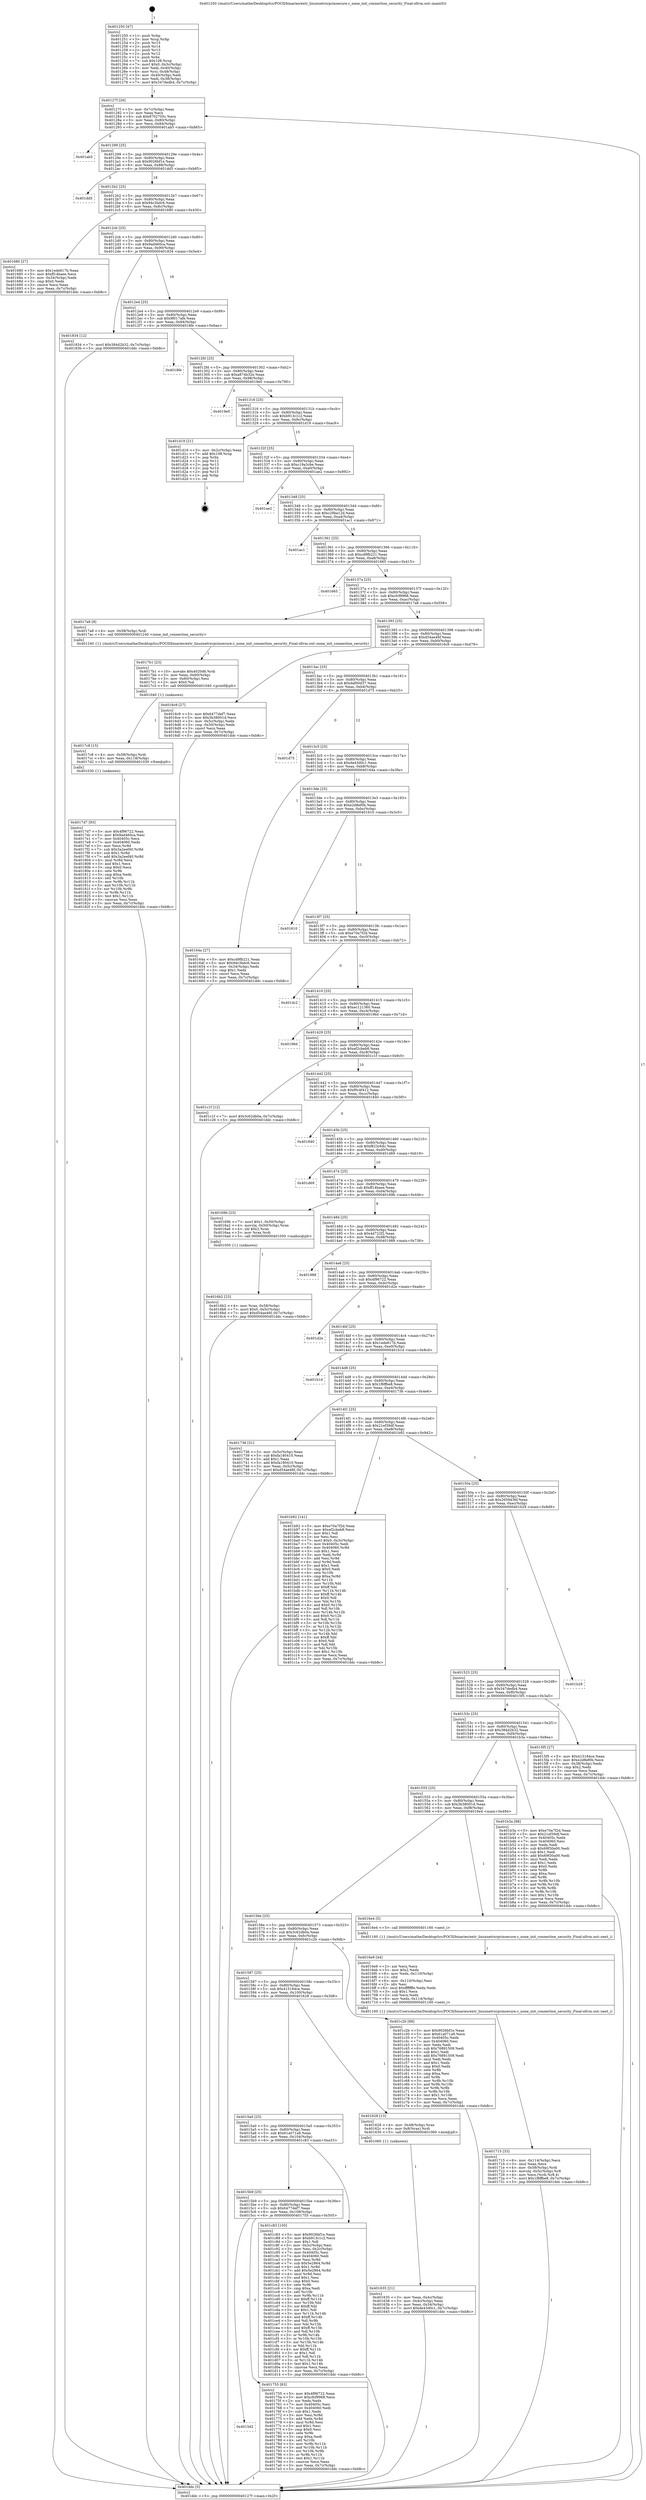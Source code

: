 digraph "0x401250" {
  label = "0x401250 (/mnt/c/Users/mathe/Desktop/tcc/POCII/binaries/extr_linuxnetrxrpcinsecure.c_none_init_connection_security_Final-ollvm.out::main(0))"
  labelloc = "t"
  node[shape=record]

  Entry [label="",width=0.3,height=0.3,shape=circle,fillcolor=black,style=filled]
  "0x40127f" [label="{
     0x40127f [26]\l
     | [instrs]\l
     &nbsp;&nbsp;0x40127f \<+3\>: mov -0x7c(%rbp),%eax\l
     &nbsp;&nbsp;0x401282 \<+2\>: mov %eax,%ecx\l
     &nbsp;&nbsp;0x401284 \<+6\>: sub $0x8702705c,%ecx\l
     &nbsp;&nbsp;0x40128a \<+3\>: mov %eax,-0x80(%rbp)\l
     &nbsp;&nbsp;0x40128d \<+6\>: mov %ecx,-0x84(%rbp)\l
     &nbsp;&nbsp;0x401293 \<+6\>: je 0000000000401ab5 \<main+0x865\>\l
  }"]
  "0x401ab5" [label="{
     0x401ab5\l
  }", style=dashed]
  "0x401299" [label="{
     0x401299 [25]\l
     | [instrs]\l
     &nbsp;&nbsp;0x401299 \<+5\>: jmp 000000000040129e \<main+0x4e\>\l
     &nbsp;&nbsp;0x40129e \<+3\>: mov -0x80(%rbp),%eax\l
     &nbsp;&nbsp;0x4012a1 \<+5\>: sub $0x9026bf1e,%eax\l
     &nbsp;&nbsp;0x4012a6 \<+6\>: mov %eax,-0x88(%rbp)\l
     &nbsp;&nbsp;0x4012ac \<+6\>: je 0000000000401dd5 \<main+0xb85\>\l
  }"]
  Exit [label="",width=0.3,height=0.3,shape=circle,fillcolor=black,style=filled,peripheries=2]
  "0x401dd5" [label="{
     0x401dd5\l
  }", style=dashed]
  "0x4012b2" [label="{
     0x4012b2 [25]\l
     | [instrs]\l
     &nbsp;&nbsp;0x4012b2 \<+5\>: jmp 00000000004012b7 \<main+0x67\>\l
     &nbsp;&nbsp;0x4012b7 \<+3\>: mov -0x80(%rbp),%eax\l
     &nbsp;&nbsp;0x4012ba \<+5\>: sub $0x94c3bdc6,%eax\l
     &nbsp;&nbsp;0x4012bf \<+6\>: mov %eax,-0x8c(%rbp)\l
     &nbsp;&nbsp;0x4012c5 \<+6\>: je 0000000000401680 \<main+0x430\>\l
  }"]
  "0x4017d7" [label="{
     0x4017d7 [93]\l
     | [instrs]\l
     &nbsp;&nbsp;0x4017d7 \<+5\>: mov $0x4f96722,%eax\l
     &nbsp;&nbsp;0x4017dc \<+5\>: mov $0x9ad460ca,%esi\l
     &nbsp;&nbsp;0x4017e1 \<+7\>: mov 0x40405c,%ecx\l
     &nbsp;&nbsp;0x4017e8 \<+7\>: mov 0x404060,%edx\l
     &nbsp;&nbsp;0x4017ef \<+3\>: mov %ecx,%r8d\l
     &nbsp;&nbsp;0x4017f2 \<+7\>: sub $0x3a2eef40,%r8d\l
     &nbsp;&nbsp;0x4017f9 \<+4\>: sub $0x1,%r8d\l
     &nbsp;&nbsp;0x4017fd \<+7\>: add $0x3a2eef40,%r8d\l
     &nbsp;&nbsp;0x401804 \<+4\>: imul %r8d,%ecx\l
     &nbsp;&nbsp;0x401808 \<+3\>: and $0x1,%ecx\l
     &nbsp;&nbsp;0x40180b \<+3\>: cmp $0x0,%ecx\l
     &nbsp;&nbsp;0x40180e \<+4\>: sete %r9b\l
     &nbsp;&nbsp;0x401812 \<+3\>: cmp $0xa,%edx\l
     &nbsp;&nbsp;0x401815 \<+4\>: setl %r10b\l
     &nbsp;&nbsp;0x401819 \<+3\>: mov %r9b,%r11b\l
     &nbsp;&nbsp;0x40181c \<+3\>: and %r10b,%r11b\l
     &nbsp;&nbsp;0x40181f \<+3\>: xor %r10b,%r9b\l
     &nbsp;&nbsp;0x401822 \<+3\>: or %r9b,%r11b\l
     &nbsp;&nbsp;0x401825 \<+4\>: test $0x1,%r11b\l
     &nbsp;&nbsp;0x401829 \<+3\>: cmovne %esi,%eax\l
     &nbsp;&nbsp;0x40182c \<+3\>: mov %eax,-0x7c(%rbp)\l
     &nbsp;&nbsp;0x40182f \<+5\>: jmp 0000000000401ddc \<main+0xb8c\>\l
  }"]
  "0x401680" [label="{
     0x401680 [27]\l
     | [instrs]\l
     &nbsp;&nbsp;0x401680 \<+5\>: mov $0x1ede817b,%eax\l
     &nbsp;&nbsp;0x401685 \<+5\>: mov $0xff14baee,%ecx\l
     &nbsp;&nbsp;0x40168a \<+3\>: mov -0x34(%rbp),%edx\l
     &nbsp;&nbsp;0x40168d \<+3\>: cmp $0x0,%edx\l
     &nbsp;&nbsp;0x401690 \<+3\>: cmove %ecx,%eax\l
     &nbsp;&nbsp;0x401693 \<+3\>: mov %eax,-0x7c(%rbp)\l
     &nbsp;&nbsp;0x401696 \<+5\>: jmp 0000000000401ddc \<main+0xb8c\>\l
  }"]
  "0x4012cb" [label="{
     0x4012cb [25]\l
     | [instrs]\l
     &nbsp;&nbsp;0x4012cb \<+5\>: jmp 00000000004012d0 \<main+0x80\>\l
     &nbsp;&nbsp;0x4012d0 \<+3\>: mov -0x80(%rbp),%eax\l
     &nbsp;&nbsp;0x4012d3 \<+5\>: sub $0x9ad460ca,%eax\l
     &nbsp;&nbsp;0x4012d8 \<+6\>: mov %eax,-0x90(%rbp)\l
     &nbsp;&nbsp;0x4012de \<+6\>: je 0000000000401834 \<main+0x5e4\>\l
  }"]
  "0x4017c8" [label="{
     0x4017c8 [15]\l
     | [instrs]\l
     &nbsp;&nbsp;0x4017c8 \<+4\>: mov -0x58(%rbp),%rdi\l
     &nbsp;&nbsp;0x4017cc \<+6\>: mov %eax,-0x118(%rbp)\l
     &nbsp;&nbsp;0x4017d2 \<+5\>: call 0000000000401030 \<free@plt\>\l
     | [calls]\l
     &nbsp;&nbsp;0x401030 \{1\} (unknown)\l
  }"]
  "0x401834" [label="{
     0x401834 [12]\l
     | [instrs]\l
     &nbsp;&nbsp;0x401834 \<+7\>: movl $0x384d2b32,-0x7c(%rbp)\l
     &nbsp;&nbsp;0x40183b \<+5\>: jmp 0000000000401ddc \<main+0xb8c\>\l
  }"]
  "0x4012e4" [label="{
     0x4012e4 [25]\l
     | [instrs]\l
     &nbsp;&nbsp;0x4012e4 \<+5\>: jmp 00000000004012e9 \<main+0x99\>\l
     &nbsp;&nbsp;0x4012e9 \<+3\>: mov -0x80(%rbp),%eax\l
     &nbsp;&nbsp;0x4012ec \<+5\>: sub $0x9f017afe,%eax\l
     &nbsp;&nbsp;0x4012f1 \<+6\>: mov %eax,-0x94(%rbp)\l
     &nbsp;&nbsp;0x4012f7 \<+6\>: je 00000000004018fe \<main+0x6ae\>\l
  }"]
  "0x4017b1" [label="{
     0x4017b1 [23]\l
     | [instrs]\l
     &nbsp;&nbsp;0x4017b1 \<+10\>: movabs $0x4020d6,%rdi\l
     &nbsp;&nbsp;0x4017bb \<+3\>: mov %eax,-0x60(%rbp)\l
     &nbsp;&nbsp;0x4017be \<+3\>: mov -0x60(%rbp),%esi\l
     &nbsp;&nbsp;0x4017c1 \<+2\>: mov $0x0,%al\l
     &nbsp;&nbsp;0x4017c3 \<+5\>: call 0000000000401040 \<printf@plt\>\l
     | [calls]\l
     &nbsp;&nbsp;0x401040 \{1\} (unknown)\l
  }"]
  "0x4018fe" [label="{
     0x4018fe\l
  }", style=dashed]
  "0x4012fd" [label="{
     0x4012fd [25]\l
     | [instrs]\l
     &nbsp;&nbsp;0x4012fd \<+5\>: jmp 0000000000401302 \<main+0xb2\>\l
     &nbsp;&nbsp;0x401302 \<+3\>: mov -0x80(%rbp),%eax\l
     &nbsp;&nbsp;0x401305 \<+5\>: sub $0xa874b32e,%eax\l
     &nbsp;&nbsp;0x40130a \<+6\>: mov %eax,-0x98(%rbp)\l
     &nbsp;&nbsp;0x401310 \<+6\>: je 00000000004019e0 \<main+0x790\>\l
  }"]
  "0x4015d2" [label="{
     0x4015d2\l
  }", style=dashed]
  "0x4019e0" [label="{
     0x4019e0\l
  }", style=dashed]
  "0x401316" [label="{
     0x401316 [25]\l
     | [instrs]\l
     &nbsp;&nbsp;0x401316 \<+5\>: jmp 000000000040131b \<main+0xcb\>\l
     &nbsp;&nbsp;0x40131b \<+3\>: mov -0x80(%rbp),%eax\l
     &nbsp;&nbsp;0x40131e \<+5\>: sub $0xb913c1c2,%eax\l
     &nbsp;&nbsp;0x401323 \<+6\>: mov %eax,-0x9c(%rbp)\l
     &nbsp;&nbsp;0x401329 \<+6\>: je 0000000000401d19 \<main+0xac9\>\l
  }"]
  "0x401755" [label="{
     0x401755 [83]\l
     | [instrs]\l
     &nbsp;&nbsp;0x401755 \<+5\>: mov $0x4f96722,%eax\l
     &nbsp;&nbsp;0x40175a \<+5\>: mov $0xcfcf9968,%ecx\l
     &nbsp;&nbsp;0x40175f \<+2\>: xor %edx,%edx\l
     &nbsp;&nbsp;0x401761 \<+7\>: mov 0x40405c,%esi\l
     &nbsp;&nbsp;0x401768 \<+7\>: mov 0x404060,%edi\l
     &nbsp;&nbsp;0x40176f \<+3\>: sub $0x1,%edx\l
     &nbsp;&nbsp;0x401772 \<+3\>: mov %esi,%r8d\l
     &nbsp;&nbsp;0x401775 \<+3\>: add %edx,%r8d\l
     &nbsp;&nbsp;0x401778 \<+4\>: imul %r8d,%esi\l
     &nbsp;&nbsp;0x40177c \<+3\>: and $0x1,%esi\l
     &nbsp;&nbsp;0x40177f \<+3\>: cmp $0x0,%esi\l
     &nbsp;&nbsp;0x401782 \<+4\>: sete %r9b\l
     &nbsp;&nbsp;0x401786 \<+3\>: cmp $0xa,%edi\l
     &nbsp;&nbsp;0x401789 \<+4\>: setl %r10b\l
     &nbsp;&nbsp;0x40178d \<+3\>: mov %r9b,%r11b\l
     &nbsp;&nbsp;0x401790 \<+3\>: and %r10b,%r11b\l
     &nbsp;&nbsp;0x401793 \<+3\>: xor %r10b,%r9b\l
     &nbsp;&nbsp;0x401796 \<+3\>: or %r9b,%r11b\l
     &nbsp;&nbsp;0x401799 \<+4\>: test $0x1,%r11b\l
     &nbsp;&nbsp;0x40179d \<+3\>: cmovne %ecx,%eax\l
     &nbsp;&nbsp;0x4017a0 \<+3\>: mov %eax,-0x7c(%rbp)\l
     &nbsp;&nbsp;0x4017a3 \<+5\>: jmp 0000000000401ddc \<main+0xb8c\>\l
  }"]
  "0x401d19" [label="{
     0x401d19 [21]\l
     | [instrs]\l
     &nbsp;&nbsp;0x401d19 \<+3\>: mov -0x2c(%rbp),%eax\l
     &nbsp;&nbsp;0x401d1c \<+7\>: add $0x108,%rsp\l
     &nbsp;&nbsp;0x401d23 \<+1\>: pop %rbx\l
     &nbsp;&nbsp;0x401d24 \<+2\>: pop %r12\l
     &nbsp;&nbsp;0x401d26 \<+2\>: pop %r13\l
     &nbsp;&nbsp;0x401d28 \<+2\>: pop %r14\l
     &nbsp;&nbsp;0x401d2a \<+2\>: pop %r15\l
     &nbsp;&nbsp;0x401d2c \<+1\>: pop %rbp\l
     &nbsp;&nbsp;0x401d2d \<+1\>: ret\l
  }"]
  "0x40132f" [label="{
     0x40132f [25]\l
     | [instrs]\l
     &nbsp;&nbsp;0x40132f \<+5\>: jmp 0000000000401334 \<main+0xe4\>\l
     &nbsp;&nbsp;0x401334 \<+3\>: mov -0x80(%rbp),%eax\l
     &nbsp;&nbsp;0x401337 \<+5\>: sub $0xc19a3cbe,%eax\l
     &nbsp;&nbsp;0x40133c \<+6\>: mov %eax,-0xa0(%rbp)\l
     &nbsp;&nbsp;0x401342 \<+6\>: je 0000000000401ae2 \<main+0x892\>\l
  }"]
  "0x4015b9" [label="{
     0x4015b9 [25]\l
     | [instrs]\l
     &nbsp;&nbsp;0x4015b9 \<+5\>: jmp 00000000004015be \<main+0x36e\>\l
     &nbsp;&nbsp;0x4015be \<+3\>: mov -0x80(%rbp),%eax\l
     &nbsp;&nbsp;0x4015c1 \<+5\>: sub $0x6477def7,%eax\l
     &nbsp;&nbsp;0x4015c6 \<+6\>: mov %eax,-0x108(%rbp)\l
     &nbsp;&nbsp;0x4015cc \<+6\>: je 0000000000401755 \<main+0x505\>\l
  }"]
  "0x401ae2" [label="{
     0x401ae2\l
  }", style=dashed]
  "0x401348" [label="{
     0x401348 [25]\l
     | [instrs]\l
     &nbsp;&nbsp;0x401348 \<+5\>: jmp 000000000040134d \<main+0xfd\>\l
     &nbsp;&nbsp;0x40134d \<+3\>: mov -0x80(%rbp),%eax\l
     &nbsp;&nbsp;0x401350 \<+5\>: sub $0xc29ba12d,%eax\l
     &nbsp;&nbsp;0x401355 \<+6\>: mov %eax,-0xa4(%rbp)\l
     &nbsp;&nbsp;0x40135b \<+6\>: je 0000000000401ac1 \<main+0x871\>\l
  }"]
  "0x401c83" [label="{
     0x401c83 [150]\l
     | [instrs]\l
     &nbsp;&nbsp;0x401c83 \<+5\>: mov $0x9026bf1e,%eax\l
     &nbsp;&nbsp;0x401c88 \<+5\>: mov $0xb913c1c2,%ecx\l
     &nbsp;&nbsp;0x401c8d \<+2\>: mov $0x1,%dl\l
     &nbsp;&nbsp;0x401c8f \<+3\>: mov -0x3c(%rbp),%esi\l
     &nbsp;&nbsp;0x401c92 \<+3\>: mov %esi,-0x2c(%rbp)\l
     &nbsp;&nbsp;0x401c95 \<+7\>: mov 0x40405c,%esi\l
     &nbsp;&nbsp;0x401c9c \<+7\>: mov 0x404060,%edi\l
     &nbsp;&nbsp;0x401ca3 \<+3\>: mov %esi,%r8d\l
     &nbsp;&nbsp;0x401ca6 \<+7\>: sub $0x5e2864,%r8d\l
     &nbsp;&nbsp;0x401cad \<+4\>: sub $0x1,%r8d\l
     &nbsp;&nbsp;0x401cb1 \<+7\>: add $0x5e2864,%r8d\l
     &nbsp;&nbsp;0x401cb8 \<+4\>: imul %r8d,%esi\l
     &nbsp;&nbsp;0x401cbc \<+3\>: and $0x1,%esi\l
     &nbsp;&nbsp;0x401cbf \<+3\>: cmp $0x0,%esi\l
     &nbsp;&nbsp;0x401cc2 \<+4\>: sete %r9b\l
     &nbsp;&nbsp;0x401cc6 \<+3\>: cmp $0xa,%edi\l
     &nbsp;&nbsp;0x401cc9 \<+4\>: setl %r10b\l
     &nbsp;&nbsp;0x401ccd \<+3\>: mov %r9b,%r11b\l
     &nbsp;&nbsp;0x401cd0 \<+4\>: xor $0xff,%r11b\l
     &nbsp;&nbsp;0x401cd4 \<+3\>: mov %r10b,%bl\l
     &nbsp;&nbsp;0x401cd7 \<+3\>: xor $0xff,%bl\l
     &nbsp;&nbsp;0x401cda \<+3\>: xor $0x1,%dl\l
     &nbsp;&nbsp;0x401cdd \<+3\>: mov %r11b,%r14b\l
     &nbsp;&nbsp;0x401ce0 \<+4\>: and $0xff,%r14b\l
     &nbsp;&nbsp;0x401ce4 \<+3\>: and %dl,%r9b\l
     &nbsp;&nbsp;0x401ce7 \<+3\>: mov %bl,%r15b\l
     &nbsp;&nbsp;0x401cea \<+4\>: and $0xff,%r15b\l
     &nbsp;&nbsp;0x401cee \<+3\>: and %dl,%r10b\l
     &nbsp;&nbsp;0x401cf1 \<+3\>: or %r9b,%r14b\l
     &nbsp;&nbsp;0x401cf4 \<+3\>: or %r10b,%r15b\l
     &nbsp;&nbsp;0x401cf7 \<+3\>: xor %r15b,%r14b\l
     &nbsp;&nbsp;0x401cfa \<+3\>: or %bl,%r11b\l
     &nbsp;&nbsp;0x401cfd \<+4\>: xor $0xff,%r11b\l
     &nbsp;&nbsp;0x401d01 \<+3\>: or $0x1,%dl\l
     &nbsp;&nbsp;0x401d04 \<+3\>: and %dl,%r11b\l
     &nbsp;&nbsp;0x401d07 \<+3\>: or %r11b,%r14b\l
     &nbsp;&nbsp;0x401d0a \<+4\>: test $0x1,%r14b\l
     &nbsp;&nbsp;0x401d0e \<+3\>: cmovne %ecx,%eax\l
     &nbsp;&nbsp;0x401d11 \<+3\>: mov %eax,-0x7c(%rbp)\l
     &nbsp;&nbsp;0x401d14 \<+5\>: jmp 0000000000401ddc \<main+0xb8c\>\l
  }"]
  "0x401ac1" [label="{
     0x401ac1\l
  }", style=dashed]
  "0x401361" [label="{
     0x401361 [25]\l
     | [instrs]\l
     &nbsp;&nbsp;0x401361 \<+5\>: jmp 0000000000401366 \<main+0x116\>\l
     &nbsp;&nbsp;0x401366 \<+3\>: mov -0x80(%rbp),%eax\l
     &nbsp;&nbsp;0x401369 \<+5\>: sub $0xcd9fb221,%eax\l
     &nbsp;&nbsp;0x40136e \<+6\>: mov %eax,-0xa8(%rbp)\l
     &nbsp;&nbsp;0x401374 \<+6\>: je 0000000000401665 \<main+0x415\>\l
  }"]
  "0x401715" [label="{
     0x401715 [33]\l
     | [instrs]\l
     &nbsp;&nbsp;0x401715 \<+6\>: mov -0x114(%rbp),%ecx\l
     &nbsp;&nbsp;0x40171b \<+3\>: imul %eax,%ecx\l
     &nbsp;&nbsp;0x40171e \<+4\>: mov -0x58(%rbp),%rdi\l
     &nbsp;&nbsp;0x401722 \<+4\>: movslq -0x5c(%rbp),%r8\l
     &nbsp;&nbsp;0x401726 \<+4\>: mov %ecx,(%rdi,%r8,4)\l
     &nbsp;&nbsp;0x40172a \<+7\>: movl $0x1f6ffbe8,-0x7c(%rbp)\l
     &nbsp;&nbsp;0x401731 \<+5\>: jmp 0000000000401ddc \<main+0xb8c\>\l
  }"]
  "0x401665" [label="{
     0x401665\l
  }", style=dashed]
  "0x40137a" [label="{
     0x40137a [25]\l
     | [instrs]\l
     &nbsp;&nbsp;0x40137a \<+5\>: jmp 000000000040137f \<main+0x12f\>\l
     &nbsp;&nbsp;0x40137f \<+3\>: mov -0x80(%rbp),%eax\l
     &nbsp;&nbsp;0x401382 \<+5\>: sub $0xcfcf9968,%eax\l
     &nbsp;&nbsp;0x401387 \<+6\>: mov %eax,-0xac(%rbp)\l
     &nbsp;&nbsp;0x40138d \<+6\>: je 00000000004017a8 \<main+0x558\>\l
  }"]
  "0x4016e9" [label="{
     0x4016e9 [44]\l
     | [instrs]\l
     &nbsp;&nbsp;0x4016e9 \<+2\>: xor %ecx,%ecx\l
     &nbsp;&nbsp;0x4016eb \<+5\>: mov $0x2,%edx\l
     &nbsp;&nbsp;0x4016f0 \<+6\>: mov %edx,-0x110(%rbp)\l
     &nbsp;&nbsp;0x4016f6 \<+1\>: cltd\l
     &nbsp;&nbsp;0x4016f7 \<+6\>: mov -0x110(%rbp),%esi\l
     &nbsp;&nbsp;0x4016fd \<+2\>: idiv %esi\l
     &nbsp;&nbsp;0x4016ff \<+6\>: imul $0xfffffffe,%edx,%edx\l
     &nbsp;&nbsp;0x401705 \<+3\>: sub $0x1,%ecx\l
     &nbsp;&nbsp;0x401708 \<+2\>: sub %ecx,%edx\l
     &nbsp;&nbsp;0x40170a \<+6\>: mov %edx,-0x114(%rbp)\l
     &nbsp;&nbsp;0x401710 \<+5\>: call 0000000000401160 \<next_i\>\l
     | [calls]\l
     &nbsp;&nbsp;0x401160 \{1\} (/mnt/c/Users/mathe/Desktop/tcc/POCII/binaries/extr_linuxnetrxrpcinsecure.c_none_init_connection_security_Final-ollvm.out::next_i)\l
  }"]
  "0x4017a8" [label="{
     0x4017a8 [9]\l
     | [instrs]\l
     &nbsp;&nbsp;0x4017a8 \<+4\>: mov -0x58(%rbp),%rdi\l
     &nbsp;&nbsp;0x4017ac \<+5\>: call 0000000000401240 \<none_init_connection_security\>\l
     | [calls]\l
     &nbsp;&nbsp;0x401240 \{1\} (/mnt/c/Users/mathe/Desktop/tcc/POCII/binaries/extr_linuxnetrxrpcinsecure.c_none_init_connection_security_Final-ollvm.out::none_init_connection_security)\l
  }"]
  "0x401393" [label="{
     0x401393 [25]\l
     | [instrs]\l
     &nbsp;&nbsp;0x401393 \<+5\>: jmp 0000000000401398 \<main+0x148\>\l
     &nbsp;&nbsp;0x401398 \<+3\>: mov -0x80(%rbp),%eax\l
     &nbsp;&nbsp;0x40139b \<+5\>: sub $0xd54ae46f,%eax\l
     &nbsp;&nbsp;0x4013a0 \<+6\>: mov %eax,-0xb0(%rbp)\l
     &nbsp;&nbsp;0x4013a6 \<+6\>: je 00000000004016c9 \<main+0x479\>\l
  }"]
  "0x4016b2" [label="{
     0x4016b2 [23]\l
     | [instrs]\l
     &nbsp;&nbsp;0x4016b2 \<+4\>: mov %rax,-0x58(%rbp)\l
     &nbsp;&nbsp;0x4016b6 \<+7\>: movl $0x0,-0x5c(%rbp)\l
     &nbsp;&nbsp;0x4016bd \<+7\>: movl $0xd54ae46f,-0x7c(%rbp)\l
     &nbsp;&nbsp;0x4016c4 \<+5\>: jmp 0000000000401ddc \<main+0xb8c\>\l
  }"]
  "0x4016c9" [label="{
     0x4016c9 [27]\l
     | [instrs]\l
     &nbsp;&nbsp;0x4016c9 \<+5\>: mov $0x6477def7,%eax\l
     &nbsp;&nbsp;0x4016ce \<+5\>: mov $0x3b38001d,%ecx\l
     &nbsp;&nbsp;0x4016d3 \<+3\>: mov -0x5c(%rbp),%edx\l
     &nbsp;&nbsp;0x4016d6 \<+3\>: cmp -0x50(%rbp),%edx\l
     &nbsp;&nbsp;0x4016d9 \<+3\>: cmovl %ecx,%eax\l
     &nbsp;&nbsp;0x4016dc \<+3\>: mov %eax,-0x7c(%rbp)\l
     &nbsp;&nbsp;0x4016df \<+5\>: jmp 0000000000401ddc \<main+0xb8c\>\l
  }"]
  "0x4013ac" [label="{
     0x4013ac [25]\l
     | [instrs]\l
     &nbsp;&nbsp;0x4013ac \<+5\>: jmp 00000000004013b1 \<main+0x161\>\l
     &nbsp;&nbsp;0x4013b1 \<+3\>: mov -0x80(%rbp),%eax\l
     &nbsp;&nbsp;0x4013b4 \<+5\>: sub $0xdaf00d37,%eax\l
     &nbsp;&nbsp;0x4013b9 \<+6\>: mov %eax,-0xb4(%rbp)\l
     &nbsp;&nbsp;0x4013bf \<+6\>: je 0000000000401d75 \<main+0xb25\>\l
  }"]
  "0x401635" [label="{
     0x401635 [21]\l
     | [instrs]\l
     &nbsp;&nbsp;0x401635 \<+3\>: mov %eax,-0x4c(%rbp)\l
     &nbsp;&nbsp;0x401638 \<+3\>: mov -0x4c(%rbp),%eax\l
     &nbsp;&nbsp;0x40163b \<+3\>: mov %eax,-0x34(%rbp)\l
     &nbsp;&nbsp;0x40163e \<+7\>: movl $0xde43d0c1,-0x7c(%rbp)\l
     &nbsp;&nbsp;0x401645 \<+5\>: jmp 0000000000401ddc \<main+0xb8c\>\l
  }"]
  "0x401d75" [label="{
     0x401d75\l
  }", style=dashed]
  "0x4013c5" [label="{
     0x4013c5 [25]\l
     | [instrs]\l
     &nbsp;&nbsp;0x4013c5 \<+5\>: jmp 00000000004013ca \<main+0x17a\>\l
     &nbsp;&nbsp;0x4013ca \<+3\>: mov -0x80(%rbp),%eax\l
     &nbsp;&nbsp;0x4013cd \<+5\>: sub $0xde43d0c1,%eax\l
     &nbsp;&nbsp;0x4013d2 \<+6\>: mov %eax,-0xb8(%rbp)\l
     &nbsp;&nbsp;0x4013d8 \<+6\>: je 000000000040164a \<main+0x3fa\>\l
  }"]
  "0x4015a0" [label="{
     0x4015a0 [25]\l
     | [instrs]\l
     &nbsp;&nbsp;0x4015a0 \<+5\>: jmp 00000000004015a5 \<main+0x355\>\l
     &nbsp;&nbsp;0x4015a5 \<+3\>: mov -0x80(%rbp),%eax\l
     &nbsp;&nbsp;0x4015a8 \<+5\>: sub $0x61a071a9,%eax\l
     &nbsp;&nbsp;0x4015ad \<+6\>: mov %eax,-0x104(%rbp)\l
     &nbsp;&nbsp;0x4015b3 \<+6\>: je 0000000000401c83 \<main+0xa33\>\l
  }"]
  "0x40164a" [label="{
     0x40164a [27]\l
     | [instrs]\l
     &nbsp;&nbsp;0x40164a \<+5\>: mov $0xcd9fb221,%eax\l
     &nbsp;&nbsp;0x40164f \<+5\>: mov $0x94c3bdc6,%ecx\l
     &nbsp;&nbsp;0x401654 \<+3\>: mov -0x34(%rbp),%edx\l
     &nbsp;&nbsp;0x401657 \<+3\>: cmp $0x1,%edx\l
     &nbsp;&nbsp;0x40165a \<+3\>: cmovl %ecx,%eax\l
     &nbsp;&nbsp;0x40165d \<+3\>: mov %eax,-0x7c(%rbp)\l
     &nbsp;&nbsp;0x401660 \<+5\>: jmp 0000000000401ddc \<main+0xb8c\>\l
  }"]
  "0x4013de" [label="{
     0x4013de [25]\l
     | [instrs]\l
     &nbsp;&nbsp;0x4013de \<+5\>: jmp 00000000004013e3 \<main+0x193\>\l
     &nbsp;&nbsp;0x4013e3 \<+3\>: mov -0x80(%rbp),%eax\l
     &nbsp;&nbsp;0x4013e6 \<+5\>: sub $0xe2d8ef0b,%eax\l
     &nbsp;&nbsp;0x4013eb \<+6\>: mov %eax,-0xbc(%rbp)\l
     &nbsp;&nbsp;0x4013f1 \<+6\>: je 0000000000401610 \<main+0x3c0\>\l
  }"]
  "0x401628" [label="{
     0x401628 [13]\l
     | [instrs]\l
     &nbsp;&nbsp;0x401628 \<+4\>: mov -0x48(%rbp),%rax\l
     &nbsp;&nbsp;0x40162c \<+4\>: mov 0x8(%rax),%rdi\l
     &nbsp;&nbsp;0x401630 \<+5\>: call 0000000000401060 \<atoi@plt\>\l
     | [calls]\l
     &nbsp;&nbsp;0x401060 \{1\} (unknown)\l
  }"]
  "0x401610" [label="{
     0x401610\l
  }", style=dashed]
  "0x4013f7" [label="{
     0x4013f7 [25]\l
     | [instrs]\l
     &nbsp;&nbsp;0x4013f7 \<+5\>: jmp 00000000004013fc \<main+0x1ac\>\l
     &nbsp;&nbsp;0x4013fc \<+3\>: mov -0x80(%rbp),%eax\l
     &nbsp;&nbsp;0x4013ff \<+5\>: sub $0xe70a7f2d,%eax\l
     &nbsp;&nbsp;0x401404 \<+6\>: mov %eax,-0xc0(%rbp)\l
     &nbsp;&nbsp;0x40140a \<+6\>: je 0000000000401dc2 \<main+0xb72\>\l
  }"]
  "0x401587" [label="{
     0x401587 [25]\l
     | [instrs]\l
     &nbsp;&nbsp;0x401587 \<+5\>: jmp 000000000040158c \<main+0x33c\>\l
     &nbsp;&nbsp;0x40158c \<+3\>: mov -0x80(%rbp),%eax\l
     &nbsp;&nbsp;0x40158f \<+5\>: sub $0x415184ce,%eax\l
     &nbsp;&nbsp;0x401594 \<+6\>: mov %eax,-0x100(%rbp)\l
     &nbsp;&nbsp;0x40159a \<+6\>: je 0000000000401628 \<main+0x3d8\>\l
  }"]
  "0x401dc2" [label="{
     0x401dc2\l
  }", style=dashed]
  "0x401410" [label="{
     0x401410 [25]\l
     | [instrs]\l
     &nbsp;&nbsp;0x401410 \<+5\>: jmp 0000000000401415 \<main+0x1c5\>\l
     &nbsp;&nbsp;0x401415 \<+3\>: mov -0x80(%rbp),%eax\l
     &nbsp;&nbsp;0x401418 \<+5\>: sub $0xec121360,%eax\l
     &nbsp;&nbsp;0x40141d \<+6\>: mov %eax,-0xc4(%rbp)\l
     &nbsp;&nbsp;0x401423 \<+6\>: je 000000000040196d \<main+0x71d\>\l
  }"]
  "0x401c2b" [label="{
     0x401c2b [88]\l
     | [instrs]\l
     &nbsp;&nbsp;0x401c2b \<+5\>: mov $0x9026bf1e,%eax\l
     &nbsp;&nbsp;0x401c30 \<+5\>: mov $0x61a071a9,%ecx\l
     &nbsp;&nbsp;0x401c35 \<+7\>: mov 0x40405c,%edx\l
     &nbsp;&nbsp;0x401c3c \<+7\>: mov 0x404060,%esi\l
     &nbsp;&nbsp;0x401c43 \<+2\>: mov %edx,%edi\l
     &nbsp;&nbsp;0x401c45 \<+6\>: sub $0x76891509,%edi\l
     &nbsp;&nbsp;0x401c4b \<+3\>: sub $0x1,%edi\l
     &nbsp;&nbsp;0x401c4e \<+6\>: add $0x76891509,%edi\l
     &nbsp;&nbsp;0x401c54 \<+3\>: imul %edi,%edx\l
     &nbsp;&nbsp;0x401c57 \<+3\>: and $0x1,%edx\l
     &nbsp;&nbsp;0x401c5a \<+3\>: cmp $0x0,%edx\l
     &nbsp;&nbsp;0x401c5d \<+4\>: sete %r8b\l
     &nbsp;&nbsp;0x401c61 \<+3\>: cmp $0xa,%esi\l
     &nbsp;&nbsp;0x401c64 \<+4\>: setl %r9b\l
     &nbsp;&nbsp;0x401c68 \<+3\>: mov %r8b,%r10b\l
     &nbsp;&nbsp;0x401c6b \<+3\>: and %r9b,%r10b\l
     &nbsp;&nbsp;0x401c6e \<+3\>: xor %r9b,%r8b\l
     &nbsp;&nbsp;0x401c71 \<+3\>: or %r8b,%r10b\l
     &nbsp;&nbsp;0x401c74 \<+4\>: test $0x1,%r10b\l
     &nbsp;&nbsp;0x401c78 \<+3\>: cmovne %ecx,%eax\l
     &nbsp;&nbsp;0x401c7b \<+3\>: mov %eax,-0x7c(%rbp)\l
     &nbsp;&nbsp;0x401c7e \<+5\>: jmp 0000000000401ddc \<main+0xb8c\>\l
  }"]
  "0x40196d" [label="{
     0x40196d\l
  }", style=dashed]
  "0x401429" [label="{
     0x401429 [25]\l
     | [instrs]\l
     &nbsp;&nbsp;0x401429 \<+5\>: jmp 000000000040142e \<main+0x1de\>\l
     &nbsp;&nbsp;0x40142e \<+3\>: mov -0x80(%rbp),%eax\l
     &nbsp;&nbsp;0x401431 \<+5\>: sub $0xef2cbeb8,%eax\l
     &nbsp;&nbsp;0x401436 \<+6\>: mov %eax,-0xc8(%rbp)\l
     &nbsp;&nbsp;0x40143c \<+6\>: je 0000000000401c1f \<main+0x9cf\>\l
  }"]
  "0x40156e" [label="{
     0x40156e [25]\l
     | [instrs]\l
     &nbsp;&nbsp;0x40156e \<+5\>: jmp 0000000000401573 \<main+0x323\>\l
     &nbsp;&nbsp;0x401573 \<+3\>: mov -0x80(%rbp),%eax\l
     &nbsp;&nbsp;0x401576 \<+5\>: sub $0x3c62db0a,%eax\l
     &nbsp;&nbsp;0x40157b \<+6\>: mov %eax,-0xfc(%rbp)\l
     &nbsp;&nbsp;0x401581 \<+6\>: je 0000000000401c2b \<main+0x9db\>\l
  }"]
  "0x401c1f" [label="{
     0x401c1f [12]\l
     | [instrs]\l
     &nbsp;&nbsp;0x401c1f \<+7\>: movl $0x3c62db0a,-0x7c(%rbp)\l
     &nbsp;&nbsp;0x401c26 \<+5\>: jmp 0000000000401ddc \<main+0xb8c\>\l
  }"]
  "0x401442" [label="{
     0x401442 [25]\l
     | [instrs]\l
     &nbsp;&nbsp;0x401442 \<+5\>: jmp 0000000000401447 \<main+0x1f7\>\l
     &nbsp;&nbsp;0x401447 \<+3\>: mov -0x80(%rbp),%eax\l
     &nbsp;&nbsp;0x40144a \<+5\>: sub $0xf0c4f412,%eax\l
     &nbsp;&nbsp;0x40144f \<+6\>: mov %eax,-0xcc(%rbp)\l
     &nbsp;&nbsp;0x401455 \<+6\>: je 0000000000401840 \<main+0x5f0\>\l
  }"]
  "0x4016e4" [label="{
     0x4016e4 [5]\l
     | [instrs]\l
     &nbsp;&nbsp;0x4016e4 \<+5\>: call 0000000000401160 \<next_i\>\l
     | [calls]\l
     &nbsp;&nbsp;0x401160 \{1\} (/mnt/c/Users/mathe/Desktop/tcc/POCII/binaries/extr_linuxnetrxrpcinsecure.c_none_init_connection_security_Final-ollvm.out::next_i)\l
  }"]
  "0x401840" [label="{
     0x401840\l
  }", style=dashed]
  "0x40145b" [label="{
     0x40145b [25]\l
     | [instrs]\l
     &nbsp;&nbsp;0x40145b \<+5\>: jmp 0000000000401460 \<main+0x210\>\l
     &nbsp;&nbsp;0x401460 \<+3\>: mov -0x80(%rbp),%eax\l
     &nbsp;&nbsp;0x401463 \<+5\>: sub $0xf823c64c,%eax\l
     &nbsp;&nbsp;0x401468 \<+6\>: mov %eax,-0xd0(%rbp)\l
     &nbsp;&nbsp;0x40146e \<+6\>: je 0000000000401d69 \<main+0xb19\>\l
  }"]
  "0x401555" [label="{
     0x401555 [25]\l
     | [instrs]\l
     &nbsp;&nbsp;0x401555 \<+5\>: jmp 000000000040155a \<main+0x30a\>\l
     &nbsp;&nbsp;0x40155a \<+3\>: mov -0x80(%rbp),%eax\l
     &nbsp;&nbsp;0x40155d \<+5\>: sub $0x3b38001d,%eax\l
     &nbsp;&nbsp;0x401562 \<+6\>: mov %eax,-0xf8(%rbp)\l
     &nbsp;&nbsp;0x401568 \<+6\>: je 00000000004016e4 \<main+0x494\>\l
  }"]
  "0x401d69" [label="{
     0x401d69\l
  }", style=dashed]
  "0x401474" [label="{
     0x401474 [25]\l
     | [instrs]\l
     &nbsp;&nbsp;0x401474 \<+5\>: jmp 0000000000401479 \<main+0x229\>\l
     &nbsp;&nbsp;0x401479 \<+3\>: mov -0x80(%rbp),%eax\l
     &nbsp;&nbsp;0x40147c \<+5\>: sub $0xff14baee,%eax\l
     &nbsp;&nbsp;0x401481 \<+6\>: mov %eax,-0xd4(%rbp)\l
     &nbsp;&nbsp;0x401487 \<+6\>: je 000000000040169b \<main+0x44b\>\l
  }"]
  "0x401b3a" [label="{
     0x401b3a [88]\l
     | [instrs]\l
     &nbsp;&nbsp;0x401b3a \<+5\>: mov $0xe70a7f2d,%eax\l
     &nbsp;&nbsp;0x401b3f \<+5\>: mov $0x21ef39df,%ecx\l
     &nbsp;&nbsp;0x401b44 \<+7\>: mov 0x40405c,%edx\l
     &nbsp;&nbsp;0x401b4b \<+7\>: mov 0x404060,%esi\l
     &nbsp;&nbsp;0x401b52 \<+2\>: mov %edx,%edi\l
     &nbsp;&nbsp;0x401b54 \<+6\>: sub $0x69f30a00,%edi\l
     &nbsp;&nbsp;0x401b5a \<+3\>: sub $0x1,%edi\l
     &nbsp;&nbsp;0x401b5d \<+6\>: add $0x69f30a00,%edi\l
     &nbsp;&nbsp;0x401b63 \<+3\>: imul %edi,%edx\l
     &nbsp;&nbsp;0x401b66 \<+3\>: and $0x1,%edx\l
     &nbsp;&nbsp;0x401b69 \<+3\>: cmp $0x0,%edx\l
     &nbsp;&nbsp;0x401b6c \<+4\>: sete %r8b\l
     &nbsp;&nbsp;0x401b70 \<+3\>: cmp $0xa,%esi\l
     &nbsp;&nbsp;0x401b73 \<+4\>: setl %r9b\l
     &nbsp;&nbsp;0x401b77 \<+3\>: mov %r8b,%r10b\l
     &nbsp;&nbsp;0x401b7a \<+3\>: and %r9b,%r10b\l
     &nbsp;&nbsp;0x401b7d \<+3\>: xor %r9b,%r8b\l
     &nbsp;&nbsp;0x401b80 \<+3\>: or %r8b,%r10b\l
     &nbsp;&nbsp;0x401b83 \<+4\>: test $0x1,%r10b\l
     &nbsp;&nbsp;0x401b87 \<+3\>: cmovne %ecx,%eax\l
     &nbsp;&nbsp;0x401b8a \<+3\>: mov %eax,-0x7c(%rbp)\l
     &nbsp;&nbsp;0x401b8d \<+5\>: jmp 0000000000401ddc \<main+0xb8c\>\l
  }"]
  "0x40169b" [label="{
     0x40169b [23]\l
     | [instrs]\l
     &nbsp;&nbsp;0x40169b \<+7\>: movl $0x1,-0x50(%rbp)\l
     &nbsp;&nbsp;0x4016a2 \<+4\>: movslq -0x50(%rbp),%rax\l
     &nbsp;&nbsp;0x4016a6 \<+4\>: shl $0x2,%rax\l
     &nbsp;&nbsp;0x4016aa \<+3\>: mov %rax,%rdi\l
     &nbsp;&nbsp;0x4016ad \<+5\>: call 0000000000401050 \<malloc@plt\>\l
     | [calls]\l
     &nbsp;&nbsp;0x401050 \{1\} (unknown)\l
  }"]
  "0x40148d" [label="{
     0x40148d [25]\l
     | [instrs]\l
     &nbsp;&nbsp;0x40148d \<+5\>: jmp 0000000000401492 \<main+0x242\>\l
     &nbsp;&nbsp;0x401492 \<+3\>: mov -0x80(%rbp),%eax\l
     &nbsp;&nbsp;0x401495 \<+5\>: sub $0x4d722f2,%eax\l
     &nbsp;&nbsp;0x40149a \<+6\>: mov %eax,-0xd8(%rbp)\l
     &nbsp;&nbsp;0x4014a0 \<+6\>: je 0000000000401988 \<main+0x738\>\l
  }"]
  "0x401250" [label="{
     0x401250 [47]\l
     | [instrs]\l
     &nbsp;&nbsp;0x401250 \<+1\>: push %rbp\l
     &nbsp;&nbsp;0x401251 \<+3\>: mov %rsp,%rbp\l
     &nbsp;&nbsp;0x401254 \<+2\>: push %r15\l
     &nbsp;&nbsp;0x401256 \<+2\>: push %r14\l
     &nbsp;&nbsp;0x401258 \<+2\>: push %r13\l
     &nbsp;&nbsp;0x40125a \<+2\>: push %r12\l
     &nbsp;&nbsp;0x40125c \<+1\>: push %rbx\l
     &nbsp;&nbsp;0x40125d \<+7\>: sub $0x108,%rsp\l
     &nbsp;&nbsp;0x401264 \<+7\>: movl $0x0,-0x3c(%rbp)\l
     &nbsp;&nbsp;0x40126b \<+3\>: mov %edi,-0x40(%rbp)\l
     &nbsp;&nbsp;0x40126e \<+4\>: mov %rsi,-0x48(%rbp)\l
     &nbsp;&nbsp;0x401272 \<+3\>: mov -0x40(%rbp),%edi\l
     &nbsp;&nbsp;0x401275 \<+3\>: mov %edi,-0x38(%rbp)\l
     &nbsp;&nbsp;0x401278 \<+7\>: movl $0x347dedb4,-0x7c(%rbp)\l
  }"]
  "0x401988" [label="{
     0x401988\l
  }", style=dashed]
  "0x4014a6" [label="{
     0x4014a6 [25]\l
     | [instrs]\l
     &nbsp;&nbsp;0x4014a6 \<+5\>: jmp 00000000004014ab \<main+0x25b\>\l
     &nbsp;&nbsp;0x4014ab \<+3\>: mov -0x80(%rbp),%eax\l
     &nbsp;&nbsp;0x4014ae \<+5\>: sub $0x4f96722,%eax\l
     &nbsp;&nbsp;0x4014b3 \<+6\>: mov %eax,-0xdc(%rbp)\l
     &nbsp;&nbsp;0x4014b9 \<+6\>: je 0000000000401d2e \<main+0xade\>\l
  }"]
  "0x401ddc" [label="{
     0x401ddc [5]\l
     | [instrs]\l
     &nbsp;&nbsp;0x401ddc \<+5\>: jmp 000000000040127f \<main+0x2f\>\l
  }"]
  "0x401d2e" [label="{
     0x401d2e\l
  }", style=dashed]
  "0x4014bf" [label="{
     0x4014bf [25]\l
     | [instrs]\l
     &nbsp;&nbsp;0x4014bf \<+5\>: jmp 00000000004014c4 \<main+0x274\>\l
     &nbsp;&nbsp;0x4014c4 \<+3\>: mov -0x80(%rbp),%eax\l
     &nbsp;&nbsp;0x4014c7 \<+5\>: sub $0x1ede817b,%eax\l
     &nbsp;&nbsp;0x4014cc \<+6\>: mov %eax,-0xe0(%rbp)\l
     &nbsp;&nbsp;0x4014d2 \<+6\>: je 0000000000401b1d \<main+0x8cd\>\l
  }"]
  "0x40153c" [label="{
     0x40153c [25]\l
     | [instrs]\l
     &nbsp;&nbsp;0x40153c \<+5\>: jmp 0000000000401541 \<main+0x2f1\>\l
     &nbsp;&nbsp;0x401541 \<+3\>: mov -0x80(%rbp),%eax\l
     &nbsp;&nbsp;0x401544 \<+5\>: sub $0x384d2b32,%eax\l
     &nbsp;&nbsp;0x401549 \<+6\>: mov %eax,-0xf4(%rbp)\l
     &nbsp;&nbsp;0x40154f \<+6\>: je 0000000000401b3a \<main+0x8ea\>\l
  }"]
  "0x401b1d" [label="{
     0x401b1d\l
  }", style=dashed]
  "0x4014d8" [label="{
     0x4014d8 [25]\l
     | [instrs]\l
     &nbsp;&nbsp;0x4014d8 \<+5\>: jmp 00000000004014dd \<main+0x28d\>\l
     &nbsp;&nbsp;0x4014dd \<+3\>: mov -0x80(%rbp),%eax\l
     &nbsp;&nbsp;0x4014e0 \<+5\>: sub $0x1f6ffbe8,%eax\l
     &nbsp;&nbsp;0x4014e5 \<+6\>: mov %eax,-0xe4(%rbp)\l
     &nbsp;&nbsp;0x4014eb \<+6\>: je 0000000000401736 \<main+0x4e6\>\l
  }"]
  "0x4015f5" [label="{
     0x4015f5 [27]\l
     | [instrs]\l
     &nbsp;&nbsp;0x4015f5 \<+5\>: mov $0x415184ce,%eax\l
     &nbsp;&nbsp;0x4015fa \<+5\>: mov $0xe2d8ef0b,%ecx\l
     &nbsp;&nbsp;0x4015ff \<+3\>: mov -0x38(%rbp),%edx\l
     &nbsp;&nbsp;0x401602 \<+3\>: cmp $0x2,%edx\l
     &nbsp;&nbsp;0x401605 \<+3\>: cmovne %ecx,%eax\l
     &nbsp;&nbsp;0x401608 \<+3\>: mov %eax,-0x7c(%rbp)\l
     &nbsp;&nbsp;0x40160b \<+5\>: jmp 0000000000401ddc \<main+0xb8c\>\l
  }"]
  "0x401736" [label="{
     0x401736 [31]\l
     | [instrs]\l
     &nbsp;&nbsp;0x401736 \<+3\>: mov -0x5c(%rbp),%eax\l
     &nbsp;&nbsp;0x401739 \<+5\>: sub $0xfa180410,%eax\l
     &nbsp;&nbsp;0x40173e \<+3\>: add $0x1,%eax\l
     &nbsp;&nbsp;0x401741 \<+5\>: add $0xfa180410,%eax\l
     &nbsp;&nbsp;0x401746 \<+3\>: mov %eax,-0x5c(%rbp)\l
     &nbsp;&nbsp;0x401749 \<+7\>: movl $0xd54ae46f,-0x7c(%rbp)\l
     &nbsp;&nbsp;0x401750 \<+5\>: jmp 0000000000401ddc \<main+0xb8c\>\l
  }"]
  "0x4014f1" [label="{
     0x4014f1 [25]\l
     | [instrs]\l
     &nbsp;&nbsp;0x4014f1 \<+5\>: jmp 00000000004014f6 \<main+0x2a6\>\l
     &nbsp;&nbsp;0x4014f6 \<+3\>: mov -0x80(%rbp),%eax\l
     &nbsp;&nbsp;0x4014f9 \<+5\>: sub $0x21ef39df,%eax\l
     &nbsp;&nbsp;0x4014fe \<+6\>: mov %eax,-0xe8(%rbp)\l
     &nbsp;&nbsp;0x401504 \<+6\>: je 0000000000401b92 \<main+0x942\>\l
  }"]
  "0x401523" [label="{
     0x401523 [25]\l
     | [instrs]\l
     &nbsp;&nbsp;0x401523 \<+5\>: jmp 0000000000401528 \<main+0x2d8\>\l
     &nbsp;&nbsp;0x401528 \<+3\>: mov -0x80(%rbp),%eax\l
     &nbsp;&nbsp;0x40152b \<+5\>: sub $0x347dedb4,%eax\l
     &nbsp;&nbsp;0x401530 \<+6\>: mov %eax,-0xf0(%rbp)\l
     &nbsp;&nbsp;0x401536 \<+6\>: je 00000000004015f5 \<main+0x3a5\>\l
  }"]
  "0x401b92" [label="{
     0x401b92 [141]\l
     | [instrs]\l
     &nbsp;&nbsp;0x401b92 \<+5\>: mov $0xe70a7f2d,%eax\l
     &nbsp;&nbsp;0x401b97 \<+5\>: mov $0xef2cbeb8,%ecx\l
     &nbsp;&nbsp;0x401b9c \<+2\>: mov $0x1,%dl\l
     &nbsp;&nbsp;0x401b9e \<+2\>: xor %esi,%esi\l
     &nbsp;&nbsp;0x401ba0 \<+7\>: movl $0x0,-0x3c(%rbp)\l
     &nbsp;&nbsp;0x401ba7 \<+7\>: mov 0x40405c,%edi\l
     &nbsp;&nbsp;0x401bae \<+8\>: mov 0x404060,%r8d\l
     &nbsp;&nbsp;0x401bb6 \<+3\>: sub $0x1,%esi\l
     &nbsp;&nbsp;0x401bb9 \<+3\>: mov %edi,%r9d\l
     &nbsp;&nbsp;0x401bbc \<+3\>: add %esi,%r9d\l
     &nbsp;&nbsp;0x401bbf \<+4\>: imul %r9d,%edi\l
     &nbsp;&nbsp;0x401bc3 \<+3\>: and $0x1,%edi\l
     &nbsp;&nbsp;0x401bc6 \<+3\>: cmp $0x0,%edi\l
     &nbsp;&nbsp;0x401bc9 \<+4\>: sete %r10b\l
     &nbsp;&nbsp;0x401bcd \<+4\>: cmp $0xa,%r8d\l
     &nbsp;&nbsp;0x401bd1 \<+4\>: setl %r11b\l
     &nbsp;&nbsp;0x401bd5 \<+3\>: mov %r10b,%bl\l
     &nbsp;&nbsp;0x401bd8 \<+3\>: xor $0xff,%bl\l
     &nbsp;&nbsp;0x401bdb \<+3\>: mov %r11b,%r14b\l
     &nbsp;&nbsp;0x401bde \<+4\>: xor $0xff,%r14b\l
     &nbsp;&nbsp;0x401be2 \<+3\>: xor $0x0,%dl\l
     &nbsp;&nbsp;0x401be5 \<+3\>: mov %bl,%r15b\l
     &nbsp;&nbsp;0x401be8 \<+4\>: and $0x0,%r15b\l
     &nbsp;&nbsp;0x401bec \<+3\>: and %dl,%r10b\l
     &nbsp;&nbsp;0x401bef \<+3\>: mov %r14b,%r12b\l
     &nbsp;&nbsp;0x401bf2 \<+4\>: and $0x0,%r12b\l
     &nbsp;&nbsp;0x401bf6 \<+3\>: and %dl,%r11b\l
     &nbsp;&nbsp;0x401bf9 \<+3\>: or %r10b,%r15b\l
     &nbsp;&nbsp;0x401bfc \<+3\>: or %r11b,%r12b\l
     &nbsp;&nbsp;0x401bff \<+3\>: xor %r12b,%r15b\l
     &nbsp;&nbsp;0x401c02 \<+3\>: or %r14b,%bl\l
     &nbsp;&nbsp;0x401c05 \<+3\>: xor $0xff,%bl\l
     &nbsp;&nbsp;0x401c08 \<+3\>: or $0x0,%dl\l
     &nbsp;&nbsp;0x401c0b \<+2\>: and %dl,%bl\l
     &nbsp;&nbsp;0x401c0d \<+3\>: or %bl,%r15b\l
     &nbsp;&nbsp;0x401c10 \<+4\>: test $0x1,%r15b\l
     &nbsp;&nbsp;0x401c14 \<+3\>: cmovne %ecx,%eax\l
     &nbsp;&nbsp;0x401c17 \<+3\>: mov %eax,-0x7c(%rbp)\l
     &nbsp;&nbsp;0x401c1a \<+5\>: jmp 0000000000401ddc \<main+0xb8c\>\l
  }"]
  "0x40150a" [label="{
     0x40150a [25]\l
     | [instrs]\l
     &nbsp;&nbsp;0x40150a \<+5\>: jmp 000000000040150f \<main+0x2bf\>\l
     &nbsp;&nbsp;0x40150f \<+3\>: mov -0x80(%rbp),%eax\l
     &nbsp;&nbsp;0x401512 \<+5\>: sub $0x2659436f,%eax\l
     &nbsp;&nbsp;0x401517 \<+6\>: mov %eax,-0xec(%rbp)\l
     &nbsp;&nbsp;0x40151d \<+6\>: je 0000000000401b29 \<main+0x8d9\>\l
  }"]
  "0x401b29" [label="{
     0x401b29\l
  }", style=dashed]
  Entry -> "0x401250" [label=" 1"]
  "0x40127f" -> "0x401ab5" [label=" 0"]
  "0x40127f" -> "0x401299" [label=" 18"]
  "0x401d19" -> Exit [label=" 1"]
  "0x401299" -> "0x401dd5" [label=" 0"]
  "0x401299" -> "0x4012b2" [label=" 18"]
  "0x401c83" -> "0x401ddc" [label=" 1"]
  "0x4012b2" -> "0x401680" [label=" 1"]
  "0x4012b2" -> "0x4012cb" [label=" 17"]
  "0x401c2b" -> "0x401ddc" [label=" 1"]
  "0x4012cb" -> "0x401834" [label=" 1"]
  "0x4012cb" -> "0x4012e4" [label=" 16"]
  "0x401c1f" -> "0x401ddc" [label=" 1"]
  "0x4012e4" -> "0x4018fe" [label=" 0"]
  "0x4012e4" -> "0x4012fd" [label=" 16"]
  "0x401b92" -> "0x401ddc" [label=" 1"]
  "0x4012fd" -> "0x4019e0" [label=" 0"]
  "0x4012fd" -> "0x401316" [label=" 16"]
  "0x401b3a" -> "0x401ddc" [label=" 1"]
  "0x401316" -> "0x401d19" [label=" 1"]
  "0x401316" -> "0x40132f" [label=" 15"]
  "0x401834" -> "0x401ddc" [label=" 1"]
  "0x40132f" -> "0x401ae2" [label=" 0"]
  "0x40132f" -> "0x401348" [label=" 15"]
  "0x4017c8" -> "0x4017d7" [label=" 1"]
  "0x401348" -> "0x401ac1" [label=" 0"]
  "0x401348" -> "0x401361" [label=" 15"]
  "0x4017b1" -> "0x4017c8" [label=" 1"]
  "0x401361" -> "0x401665" [label=" 0"]
  "0x401361" -> "0x40137a" [label=" 15"]
  "0x401755" -> "0x401ddc" [label=" 1"]
  "0x40137a" -> "0x4017a8" [label=" 1"]
  "0x40137a" -> "0x401393" [label=" 14"]
  "0x4015b9" -> "0x4015d2" [label=" 0"]
  "0x401393" -> "0x4016c9" [label=" 2"]
  "0x401393" -> "0x4013ac" [label=" 12"]
  "0x4015b9" -> "0x401755" [label=" 1"]
  "0x4013ac" -> "0x401d75" [label=" 0"]
  "0x4013ac" -> "0x4013c5" [label=" 12"]
  "0x4017d7" -> "0x401ddc" [label=" 1"]
  "0x4013c5" -> "0x40164a" [label=" 1"]
  "0x4013c5" -> "0x4013de" [label=" 11"]
  "0x4015a0" -> "0x4015b9" [label=" 1"]
  "0x4013de" -> "0x401610" [label=" 0"]
  "0x4013de" -> "0x4013f7" [label=" 11"]
  "0x4015a0" -> "0x401c83" [label=" 1"]
  "0x4013f7" -> "0x401dc2" [label=" 0"]
  "0x4013f7" -> "0x401410" [label=" 11"]
  "0x401736" -> "0x401ddc" [label=" 1"]
  "0x401410" -> "0x40196d" [label=" 0"]
  "0x401410" -> "0x401429" [label=" 11"]
  "0x401715" -> "0x401ddc" [label=" 1"]
  "0x401429" -> "0x401c1f" [label=" 1"]
  "0x401429" -> "0x401442" [label=" 10"]
  "0x4016e4" -> "0x4016e9" [label=" 1"]
  "0x401442" -> "0x401840" [label=" 0"]
  "0x401442" -> "0x40145b" [label=" 10"]
  "0x4016c9" -> "0x401ddc" [label=" 2"]
  "0x40145b" -> "0x401d69" [label=" 0"]
  "0x40145b" -> "0x401474" [label=" 10"]
  "0x40169b" -> "0x4016b2" [label=" 1"]
  "0x401474" -> "0x40169b" [label=" 1"]
  "0x401474" -> "0x40148d" [label=" 9"]
  "0x401680" -> "0x401ddc" [label=" 1"]
  "0x40148d" -> "0x401988" [label=" 0"]
  "0x40148d" -> "0x4014a6" [label=" 9"]
  "0x401635" -> "0x401ddc" [label=" 1"]
  "0x4014a6" -> "0x401d2e" [label=" 0"]
  "0x4014a6" -> "0x4014bf" [label=" 9"]
  "0x401628" -> "0x401635" [label=" 1"]
  "0x4014bf" -> "0x401b1d" [label=" 0"]
  "0x4014bf" -> "0x4014d8" [label=" 9"]
  "0x401587" -> "0x4015a0" [label=" 2"]
  "0x4014d8" -> "0x401736" [label=" 1"]
  "0x4014d8" -> "0x4014f1" [label=" 8"]
  "0x401587" -> "0x401628" [label=" 1"]
  "0x4014f1" -> "0x401b92" [label=" 1"]
  "0x4014f1" -> "0x40150a" [label=" 7"]
  "0x40156e" -> "0x401587" [label=" 3"]
  "0x40150a" -> "0x401b29" [label=" 0"]
  "0x40150a" -> "0x401523" [label=" 7"]
  "0x4017a8" -> "0x4017b1" [label=" 1"]
  "0x401523" -> "0x4015f5" [label=" 1"]
  "0x401523" -> "0x40153c" [label=" 6"]
  "0x4015f5" -> "0x401ddc" [label=" 1"]
  "0x401250" -> "0x40127f" [label=" 1"]
  "0x401ddc" -> "0x40127f" [label=" 17"]
  "0x40164a" -> "0x401ddc" [label=" 1"]
  "0x40153c" -> "0x401b3a" [label=" 1"]
  "0x40153c" -> "0x401555" [label=" 5"]
  "0x4016b2" -> "0x401ddc" [label=" 1"]
  "0x401555" -> "0x4016e4" [label=" 1"]
  "0x401555" -> "0x40156e" [label=" 4"]
  "0x4016e9" -> "0x401715" [label=" 1"]
  "0x40156e" -> "0x401c2b" [label=" 1"]
}
